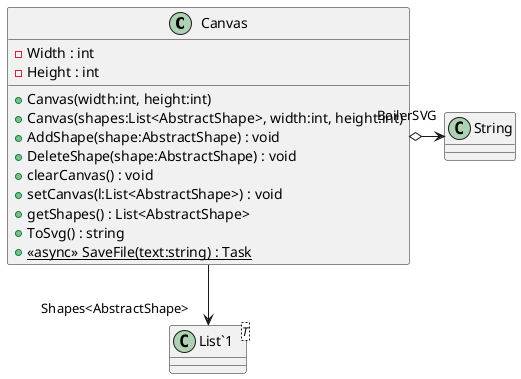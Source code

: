 @startuml
class Canvas {
    - Width : int
    - Height : int
    + Canvas(width:int, height:int)
    + Canvas(shapes:List<AbstractShape>, width:int, height:int)
    + AddShape(shape:AbstractShape) : void
    + DeleteShape(shape:AbstractShape) : void
    + clearCanvas() : void
    + setCanvas(l:List<AbstractShape>) : void
    + getShapes() : List<AbstractShape>
    + ToSvg() : string
    + {static} <<async>> SaveFile(text:string) : Task
}
class "List`1"<T> {
}
Canvas --> "Shapes<AbstractShape>" "List`1"
Canvas o-> "BoilerSVG" String
@enduml
